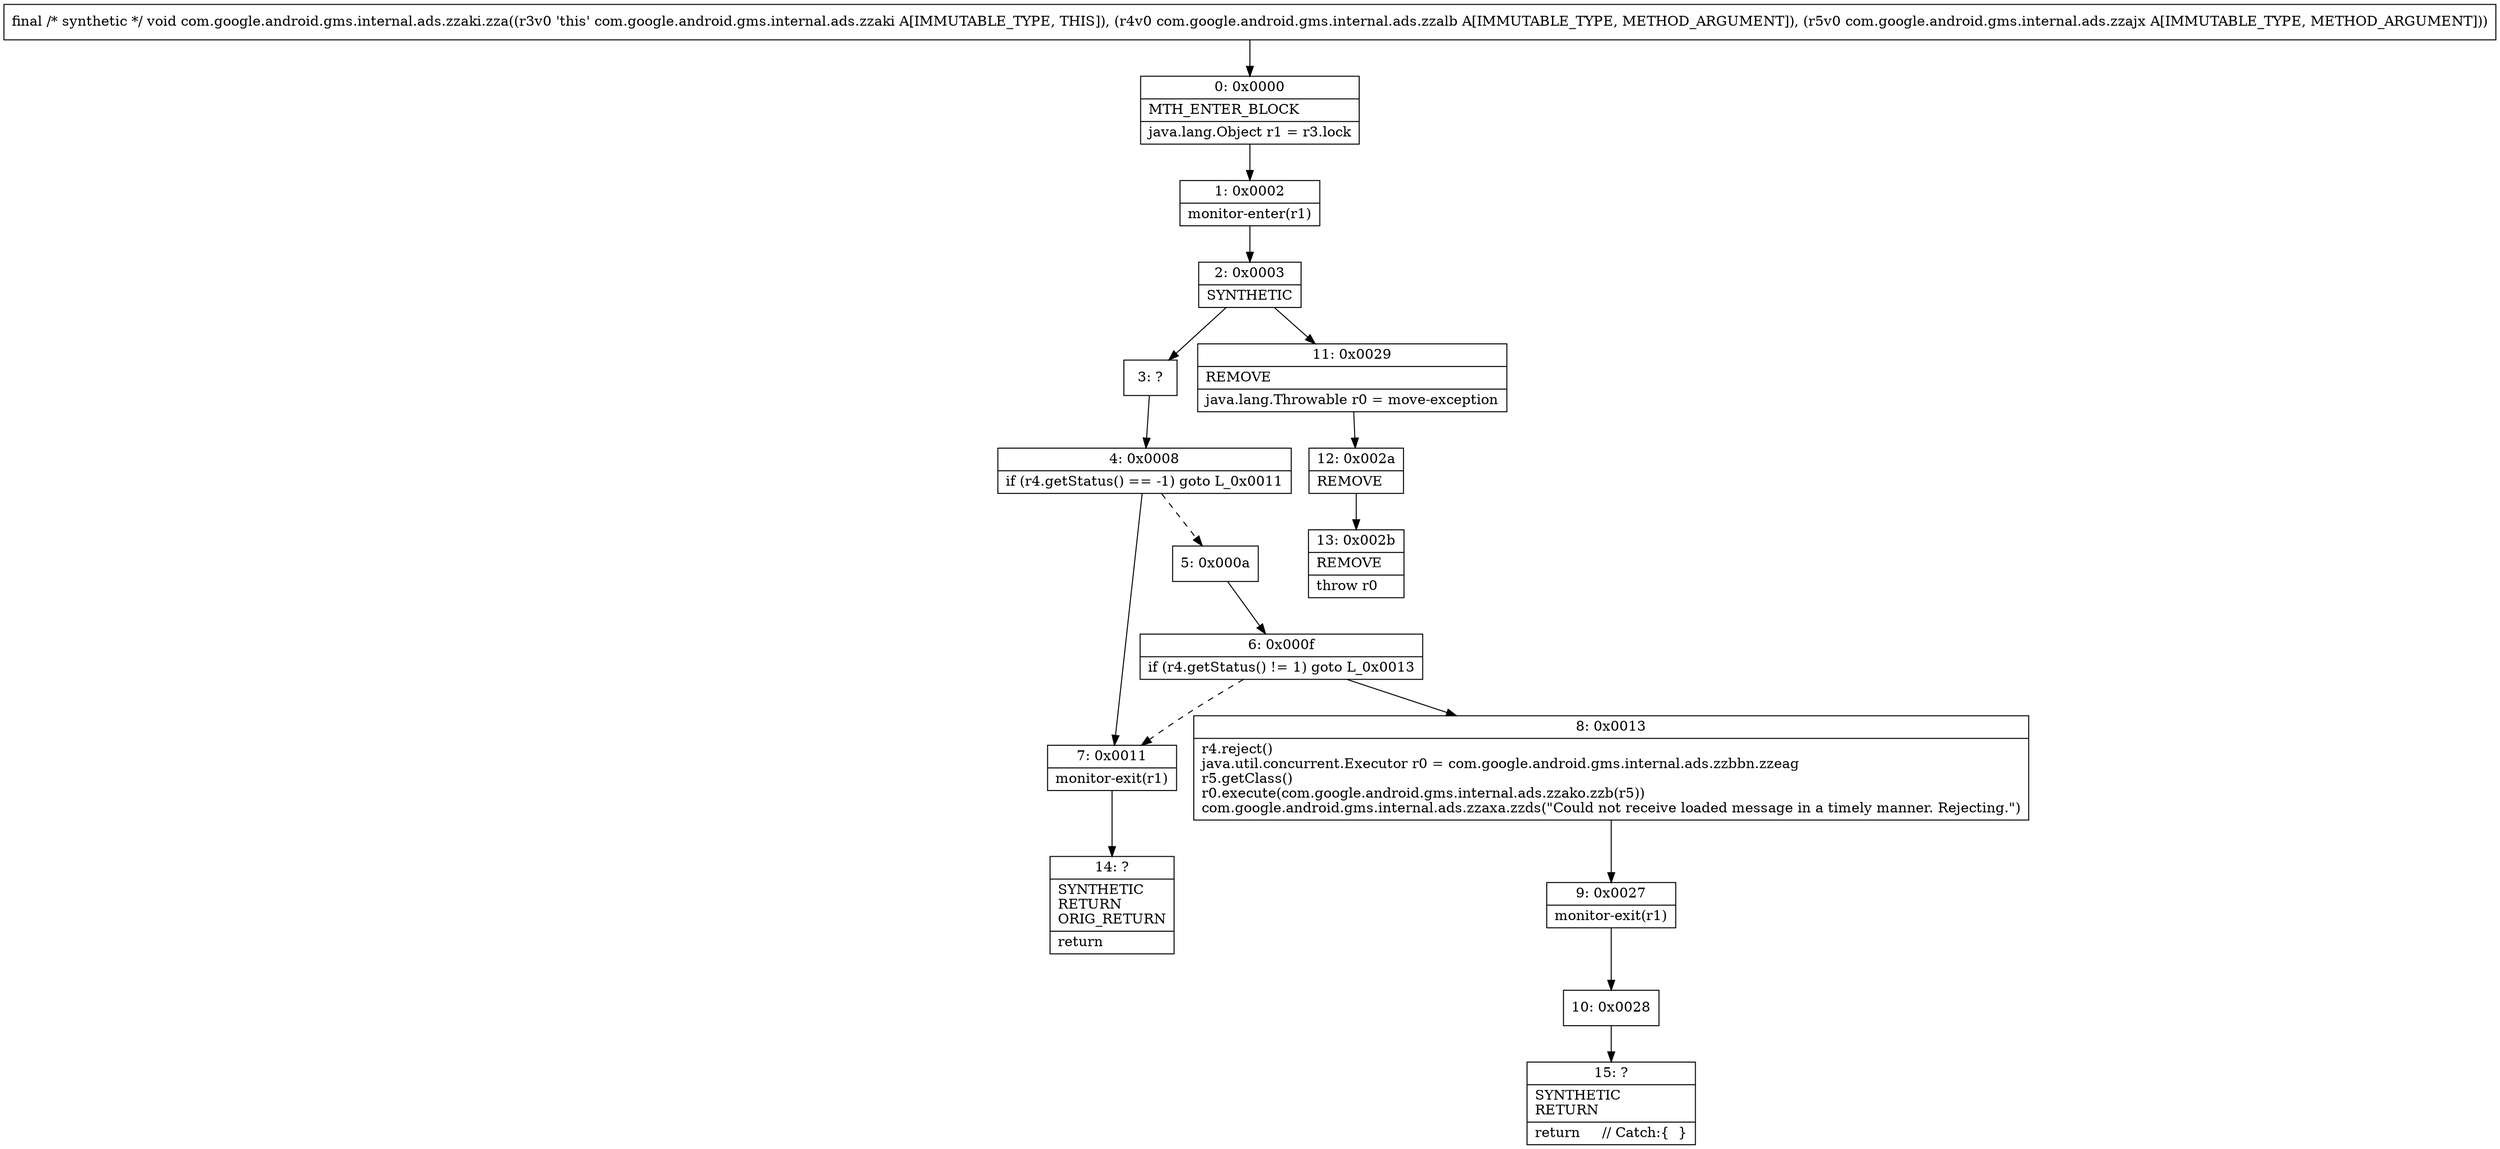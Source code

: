 digraph "CFG forcom.google.android.gms.internal.ads.zzaki.zza(Lcom\/google\/android\/gms\/internal\/ads\/zzalb;Lcom\/google\/android\/gms\/internal\/ads\/zzajx;)V" {
Node_0 [shape=record,label="{0\:\ 0x0000|MTH_ENTER_BLOCK\l|java.lang.Object r1 = r3.lock\l}"];
Node_1 [shape=record,label="{1\:\ 0x0002|monitor\-enter(r1)\l}"];
Node_2 [shape=record,label="{2\:\ 0x0003|SYNTHETIC\l}"];
Node_3 [shape=record,label="{3\:\ ?}"];
Node_4 [shape=record,label="{4\:\ 0x0008|if (r4.getStatus() == \-1) goto L_0x0011\l}"];
Node_5 [shape=record,label="{5\:\ 0x000a}"];
Node_6 [shape=record,label="{6\:\ 0x000f|if (r4.getStatus() != 1) goto L_0x0013\l}"];
Node_7 [shape=record,label="{7\:\ 0x0011|monitor\-exit(r1)\l}"];
Node_8 [shape=record,label="{8\:\ 0x0013|r4.reject()\ljava.util.concurrent.Executor r0 = com.google.android.gms.internal.ads.zzbbn.zzeag\lr5.getClass()\lr0.execute(com.google.android.gms.internal.ads.zzako.zzb(r5))\lcom.google.android.gms.internal.ads.zzaxa.zzds(\"Could not receive loaded message in a timely manner. Rejecting.\")\l}"];
Node_9 [shape=record,label="{9\:\ 0x0027|monitor\-exit(r1)\l}"];
Node_10 [shape=record,label="{10\:\ 0x0028}"];
Node_11 [shape=record,label="{11\:\ 0x0029|REMOVE\l|java.lang.Throwable r0 = move\-exception\l}"];
Node_12 [shape=record,label="{12\:\ 0x002a|REMOVE\l}"];
Node_13 [shape=record,label="{13\:\ 0x002b|REMOVE\l|throw r0\l}"];
Node_14 [shape=record,label="{14\:\ ?|SYNTHETIC\lRETURN\lORIG_RETURN\l|return\l}"];
Node_15 [shape=record,label="{15\:\ ?|SYNTHETIC\lRETURN\l|return     \/\/ Catch:\{  \}\l}"];
MethodNode[shape=record,label="{final \/* synthetic *\/ void com.google.android.gms.internal.ads.zzaki.zza((r3v0 'this' com.google.android.gms.internal.ads.zzaki A[IMMUTABLE_TYPE, THIS]), (r4v0 com.google.android.gms.internal.ads.zzalb A[IMMUTABLE_TYPE, METHOD_ARGUMENT]), (r5v0 com.google.android.gms.internal.ads.zzajx A[IMMUTABLE_TYPE, METHOD_ARGUMENT])) }"];
MethodNode -> Node_0;
Node_0 -> Node_1;
Node_1 -> Node_2;
Node_2 -> Node_3;
Node_2 -> Node_11;
Node_3 -> Node_4;
Node_4 -> Node_5[style=dashed];
Node_4 -> Node_7;
Node_5 -> Node_6;
Node_6 -> Node_7[style=dashed];
Node_6 -> Node_8;
Node_7 -> Node_14;
Node_8 -> Node_9;
Node_9 -> Node_10;
Node_10 -> Node_15;
Node_11 -> Node_12;
Node_12 -> Node_13;
}


